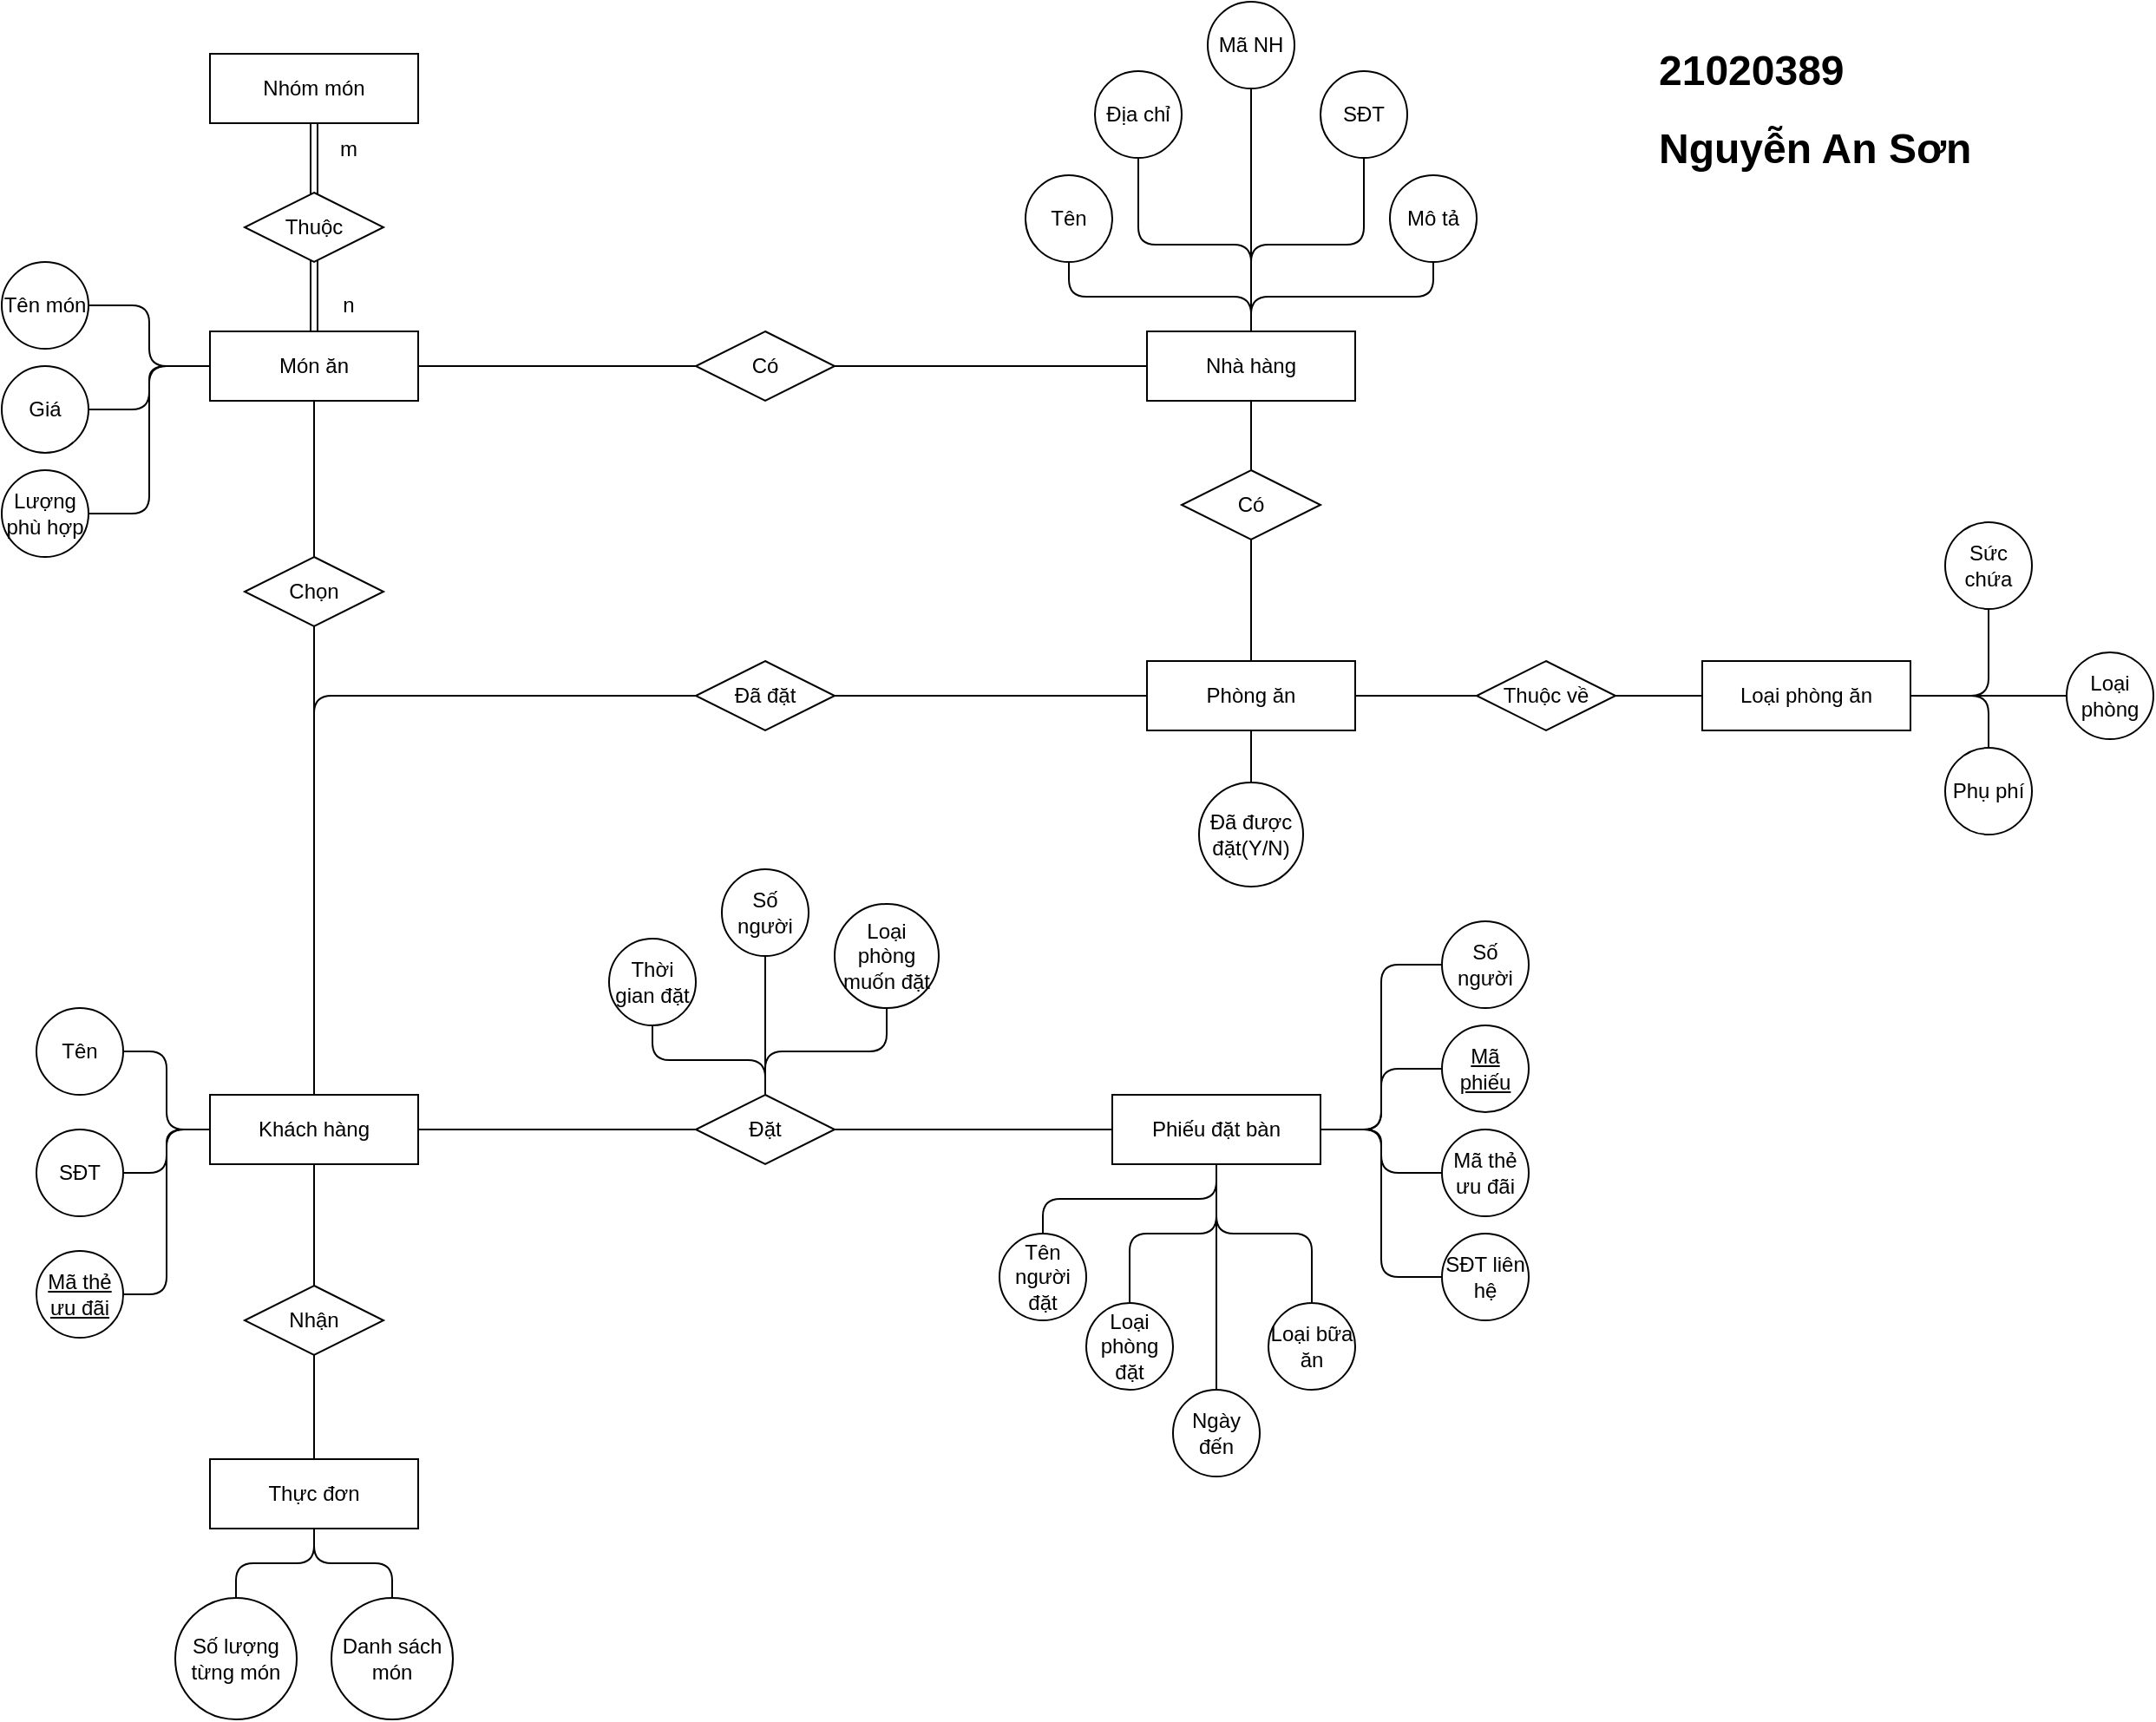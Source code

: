 <mxfile version="22.0.8" type="github">
  <diagram name="Trang-1" id="FpxIiEeP_6v5EUK2S-IX">
    <mxGraphModel dx="2503" dy="2181" grid="1" gridSize="10" guides="1" tooltips="1" connect="1" arrows="1" fold="1" page="1" pageScale="1" pageWidth="827" pageHeight="1169" math="0" shadow="0">
      <root>
        <mxCell id="0" />
        <mxCell id="1" parent="0" />
        <mxCell id="DRA87EG0KsoJvoNZxk-d-87" style="edgeStyle=orthogonalEdgeStyle;rounded=0;orthogonalLoop=1;jettySize=auto;html=1;exitX=1;exitY=0.5;exitDx=0;exitDy=0;entryX=0;entryY=0.5;entryDx=0;entryDy=0;endArrow=none;endFill=0;" edge="1" parent="1" source="DRA87EG0KsoJvoNZxk-d-1" target="DRA87EG0KsoJvoNZxk-d-3">
          <mxGeometry relative="1" as="geometry" />
        </mxCell>
        <mxCell id="DRA87EG0KsoJvoNZxk-d-1" value="Phòng ăn" style="rounded=0;whiteSpace=wrap;html=1;" vertex="1" parent="1">
          <mxGeometry x="700" y="-490" width="120" height="40" as="geometry" />
        </mxCell>
        <mxCell id="DRA87EG0KsoJvoNZxk-d-2" value="Phiếu đặt bàn" style="rounded=0;whiteSpace=wrap;html=1;" vertex="1" parent="1">
          <mxGeometry x="680" y="-240" width="120" height="40" as="geometry" />
        </mxCell>
        <mxCell id="DRA87EG0KsoJvoNZxk-d-3" value="Loại phòng ăn" style="rounded=0;whiteSpace=wrap;html=1;" vertex="1" parent="1">
          <mxGeometry x="1020" y="-490" width="120" height="40" as="geometry" />
        </mxCell>
        <mxCell id="DRA87EG0KsoJvoNZxk-d-61" style="edgeStyle=none;rounded=0;orthogonalLoop=1;jettySize=auto;html=1;exitX=1;exitY=0.5;exitDx=0;exitDy=0;entryX=0;entryY=0.5;entryDx=0;entryDy=0;endArrow=none;endFill=0;" edge="1" parent="1" source="DRA87EG0KsoJvoNZxk-d-4" target="DRA87EG0KsoJvoNZxk-d-2">
          <mxGeometry relative="1" as="geometry" />
        </mxCell>
        <mxCell id="DRA87EG0KsoJvoNZxk-d-105" style="edgeStyle=orthogonalEdgeStyle;rounded=1;orthogonalLoop=1;jettySize=auto;html=1;exitX=0.5;exitY=0;exitDx=0;exitDy=0;entryX=0;entryY=0.5;entryDx=0;entryDy=0;endArrow=none;endFill=0;" edge="1" parent="1" source="DRA87EG0KsoJvoNZxk-d-4" target="DRA87EG0KsoJvoNZxk-d-1">
          <mxGeometry relative="1" as="geometry" />
        </mxCell>
        <mxCell id="DRA87EG0KsoJvoNZxk-d-127" style="edgeStyle=orthogonalEdgeStyle;rounded=0;orthogonalLoop=1;jettySize=auto;html=1;exitX=0.5;exitY=1;exitDx=0;exitDy=0;entryX=0.5;entryY=0;entryDx=0;entryDy=0;endArrow=none;endFill=0;" edge="1" parent="1" source="DRA87EG0KsoJvoNZxk-d-4" target="DRA87EG0KsoJvoNZxk-d-125">
          <mxGeometry relative="1" as="geometry" />
        </mxCell>
        <mxCell id="DRA87EG0KsoJvoNZxk-d-146" style="edgeStyle=orthogonalEdgeStyle;rounded=0;orthogonalLoop=1;jettySize=auto;html=1;exitX=0.5;exitY=0;exitDx=0;exitDy=0;entryX=0.5;entryY=1;entryDx=0;entryDy=0;endArrow=none;endFill=0;" edge="1" parent="1" source="DRA87EG0KsoJvoNZxk-d-4" target="DRA87EG0KsoJvoNZxk-d-99">
          <mxGeometry relative="1" as="geometry" />
        </mxCell>
        <mxCell id="DRA87EG0KsoJvoNZxk-d-4" value="Khách hàng" style="rounded=0;whiteSpace=wrap;html=1;" vertex="1" parent="1">
          <mxGeometry x="160" y="-240" width="120" height="40" as="geometry" />
        </mxCell>
        <mxCell id="DRA87EG0KsoJvoNZxk-d-6" value="Đặt" style="rhombus;whiteSpace=wrap;html=1;" vertex="1" parent="1">
          <mxGeometry x="440" y="-240" width="80" height="40" as="geometry" />
        </mxCell>
        <mxCell id="DRA87EG0KsoJvoNZxk-d-62" style="edgeStyle=orthogonalEdgeStyle;rounded=1;orthogonalLoop=1;jettySize=auto;html=1;exitX=1;exitY=0.5;exitDx=0;exitDy=0;entryX=0;entryY=0.5;entryDx=0;entryDy=0;endArrow=none;endFill=0;" edge="1" parent="1" source="DRA87EG0KsoJvoNZxk-d-7" target="DRA87EG0KsoJvoNZxk-d-4">
          <mxGeometry relative="1" as="geometry" />
        </mxCell>
        <mxCell id="DRA87EG0KsoJvoNZxk-d-7" value="Tên" style="ellipse;whiteSpace=wrap;html=1;aspect=fixed;" vertex="1" parent="1">
          <mxGeometry x="60" y="-290" width="50" height="50" as="geometry" />
        </mxCell>
        <mxCell id="DRA87EG0KsoJvoNZxk-d-64" style="edgeStyle=orthogonalEdgeStyle;rounded=1;orthogonalLoop=1;jettySize=auto;html=1;exitX=1;exitY=0.5;exitDx=0;exitDy=0;entryX=0;entryY=0.5;entryDx=0;entryDy=0;endArrow=none;endFill=0;" edge="1" parent="1" source="DRA87EG0KsoJvoNZxk-d-8" target="DRA87EG0KsoJvoNZxk-d-4">
          <mxGeometry relative="1" as="geometry" />
        </mxCell>
        <mxCell id="DRA87EG0KsoJvoNZxk-d-8" value="Mã thẻ ưu đãi" style="ellipse;whiteSpace=wrap;html=1;aspect=fixed;fontStyle=4" vertex="1" parent="1">
          <mxGeometry x="60" y="-150" width="50" height="50" as="geometry" />
        </mxCell>
        <mxCell id="DRA87EG0KsoJvoNZxk-d-63" style="edgeStyle=orthogonalEdgeStyle;rounded=1;orthogonalLoop=1;jettySize=auto;html=1;exitX=1;exitY=0.5;exitDx=0;exitDy=0;entryX=0;entryY=0.5;entryDx=0;entryDy=0;endArrow=none;endFill=0;" edge="1" parent="1" source="DRA87EG0KsoJvoNZxk-d-9" target="DRA87EG0KsoJvoNZxk-d-4">
          <mxGeometry relative="1" as="geometry" />
        </mxCell>
        <mxCell id="DRA87EG0KsoJvoNZxk-d-9" value="SĐT" style="ellipse;whiteSpace=wrap;html=1;aspect=fixed;" vertex="1" parent="1">
          <mxGeometry x="60" y="-220" width="50" height="50" as="geometry" />
        </mxCell>
        <mxCell id="DRA87EG0KsoJvoNZxk-d-50" style="edgeStyle=orthogonalEdgeStyle;rounded=1;orthogonalLoop=1;jettySize=auto;html=1;exitX=0;exitY=0.5;exitDx=0;exitDy=0;entryX=1;entryY=0.5;entryDx=0;entryDy=0;endArrow=none;endFill=0;" edge="1" parent="1" source="DRA87EG0KsoJvoNZxk-d-11" target="DRA87EG0KsoJvoNZxk-d-2">
          <mxGeometry relative="1" as="geometry" />
        </mxCell>
        <mxCell id="DRA87EG0KsoJvoNZxk-d-11" value="&lt;u&gt;Mã phiếu&lt;/u&gt;" style="ellipse;whiteSpace=wrap;html=1;aspect=fixed;" vertex="1" parent="1">
          <mxGeometry x="870" y="-280" width="50" height="50" as="geometry" />
        </mxCell>
        <mxCell id="DRA87EG0KsoJvoNZxk-d-59" style="edgeStyle=orthogonalEdgeStyle;rounded=1;orthogonalLoop=1;jettySize=auto;html=1;exitX=0.5;exitY=0;exitDx=0;exitDy=0;entryX=0.5;entryY=1;entryDx=0;entryDy=0;endArrow=none;endFill=0;" edge="1" parent="1" source="DRA87EG0KsoJvoNZxk-d-13" target="DRA87EG0KsoJvoNZxk-d-2">
          <mxGeometry relative="1" as="geometry" />
        </mxCell>
        <mxCell id="DRA87EG0KsoJvoNZxk-d-13" value="Loại phòng đặt" style="ellipse;whiteSpace=wrap;html=1;aspect=fixed;" vertex="1" parent="1">
          <mxGeometry x="665" y="-120" width="50" height="50" as="geometry" />
        </mxCell>
        <mxCell id="DRA87EG0KsoJvoNZxk-d-49" style="edgeStyle=orthogonalEdgeStyle;rounded=1;orthogonalLoop=1;jettySize=auto;html=1;entryX=1;entryY=0.5;entryDx=0;entryDy=0;endArrow=none;endFill=0;" edge="1" parent="1" source="DRA87EG0KsoJvoNZxk-d-14" target="DRA87EG0KsoJvoNZxk-d-2">
          <mxGeometry relative="1" as="geometry" />
        </mxCell>
        <mxCell id="DRA87EG0KsoJvoNZxk-d-14" value="Số người" style="ellipse;whiteSpace=wrap;html=1;aspect=fixed;" vertex="1" parent="1">
          <mxGeometry x="870" y="-340" width="50" height="50" as="geometry" />
        </mxCell>
        <mxCell id="DRA87EG0KsoJvoNZxk-d-56" style="edgeStyle=orthogonalEdgeStyle;curved=1;rounded=0;orthogonalLoop=1;jettySize=auto;html=1;exitX=0.5;exitY=0;exitDx=0;exitDy=0;entryX=0.5;entryY=1;entryDx=0;entryDy=0;endArrow=none;endFill=0;" edge="1" parent="1" source="DRA87EG0KsoJvoNZxk-d-15" target="DRA87EG0KsoJvoNZxk-d-2">
          <mxGeometry relative="1" as="geometry" />
        </mxCell>
        <mxCell id="DRA87EG0KsoJvoNZxk-d-15" value="Ngày đến" style="ellipse;whiteSpace=wrap;html=1;aspect=fixed;" vertex="1" parent="1">
          <mxGeometry x="715" y="-70" width="50" height="50" as="geometry" />
        </mxCell>
        <mxCell id="DRA87EG0KsoJvoNZxk-d-55" style="edgeStyle=orthogonalEdgeStyle;rounded=1;orthogonalLoop=1;jettySize=auto;html=1;exitX=0.5;exitY=0;exitDx=0;exitDy=0;entryX=0.5;entryY=1;entryDx=0;entryDy=0;endArrow=none;endFill=0;" edge="1" parent="1" source="DRA87EG0KsoJvoNZxk-d-16" target="DRA87EG0KsoJvoNZxk-d-2">
          <mxGeometry relative="1" as="geometry" />
        </mxCell>
        <mxCell id="DRA87EG0KsoJvoNZxk-d-16" value="Loại bữa ăn" style="ellipse;whiteSpace=wrap;html=1;aspect=fixed;" vertex="1" parent="1">
          <mxGeometry x="770" y="-120" width="50" height="50" as="geometry" />
        </mxCell>
        <mxCell id="DRA87EG0KsoJvoNZxk-d-60" style="edgeStyle=orthogonalEdgeStyle;rounded=1;orthogonalLoop=1;jettySize=auto;html=1;exitX=0.5;exitY=0;exitDx=0;exitDy=0;entryX=0.5;entryY=1;entryDx=0;entryDy=0;endArrow=none;endFill=0;" edge="1" parent="1" source="DRA87EG0KsoJvoNZxk-d-17" target="DRA87EG0KsoJvoNZxk-d-2">
          <mxGeometry relative="1" as="geometry" />
        </mxCell>
        <mxCell id="DRA87EG0KsoJvoNZxk-d-17" value="Tên người đặt" style="ellipse;whiteSpace=wrap;html=1;aspect=fixed;" vertex="1" parent="1">
          <mxGeometry x="615" y="-160" width="50" height="50" as="geometry" />
        </mxCell>
        <mxCell id="DRA87EG0KsoJvoNZxk-d-54" style="edgeStyle=orthogonalEdgeStyle;rounded=1;orthogonalLoop=1;jettySize=auto;html=1;exitX=0;exitY=0.5;exitDx=0;exitDy=0;entryX=1;entryY=0.5;entryDx=0;entryDy=0;endArrow=none;endFill=0;" edge="1" parent="1" source="DRA87EG0KsoJvoNZxk-d-18" target="DRA87EG0KsoJvoNZxk-d-2">
          <mxGeometry relative="1" as="geometry" />
        </mxCell>
        <mxCell id="DRA87EG0KsoJvoNZxk-d-18" value="SĐT liên hệ" style="ellipse;whiteSpace=wrap;html=1;aspect=fixed;" vertex="1" parent="1">
          <mxGeometry x="870" y="-160" width="50" height="50" as="geometry" />
        </mxCell>
        <mxCell id="DRA87EG0KsoJvoNZxk-d-51" style="edgeStyle=orthogonalEdgeStyle;rounded=1;orthogonalLoop=1;jettySize=auto;html=1;exitX=0;exitY=0.5;exitDx=0;exitDy=0;entryX=1;entryY=0.5;entryDx=0;entryDy=0;endArrow=none;endFill=0;" edge="1" parent="1" source="DRA87EG0KsoJvoNZxk-d-19" target="DRA87EG0KsoJvoNZxk-d-2">
          <mxGeometry relative="1" as="geometry" />
        </mxCell>
        <mxCell id="DRA87EG0KsoJvoNZxk-d-19" value="Mã thẻ ưu đãi" style="ellipse;whiteSpace=wrap;html=1;aspect=fixed;" vertex="1" parent="1">
          <mxGeometry x="870" y="-220" width="50" height="50" as="geometry" />
        </mxCell>
        <mxCell id="DRA87EG0KsoJvoNZxk-d-109" style="edgeStyle=orthogonalEdgeStyle;rounded=0;orthogonalLoop=1;jettySize=auto;html=1;exitX=0;exitY=0.5;exitDx=0;exitDy=0;entryX=1;entryY=0.5;entryDx=0;entryDy=0;startArrow=none;startFill=0;strokeColor=default;endArrow=none;endFill=0;" edge="1" parent="1" source="DRA87EG0KsoJvoNZxk-d-39" target="DRA87EG0KsoJvoNZxk-d-99">
          <mxGeometry relative="1" as="geometry" />
        </mxCell>
        <mxCell id="DRA87EG0KsoJvoNZxk-d-124" style="edgeStyle=orthogonalEdgeStyle;rounded=0;orthogonalLoop=1;jettySize=auto;html=1;exitX=0.5;exitY=1;exitDx=0;exitDy=0;entryX=0.5;entryY=0;entryDx=0;entryDy=0;endArrow=none;endFill=0;" edge="1" parent="1" source="DRA87EG0KsoJvoNZxk-d-39" target="DRA87EG0KsoJvoNZxk-d-1">
          <mxGeometry relative="1" as="geometry" />
        </mxCell>
        <mxCell id="DRA87EG0KsoJvoNZxk-d-39" value="Nhà hàng" style="rounded=0;whiteSpace=wrap;html=1;" vertex="1" parent="1">
          <mxGeometry x="700" y="-680" width="120" height="40" as="geometry" />
        </mxCell>
        <mxCell id="DRA87EG0KsoJvoNZxk-d-44" style="edgeStyle=orthogonalEdgeStyle;rounded=0;orthogonalLoop=1;jettySize=auto;html=1;exitX=0.5;exitY=1;exitDx=0;exitDy=0;" edge="1" parent="1" source="DRA87EG0KsoJvoNZxk-d-15" target="DRA87EG0KsoJvoNZxk-d-15">
          <mxGeometry relative="1" as="geometry" />
        </mxCell>
        <mxCell id="DRA87EG0KsoJvoNZxk-d-5" value="Thuộc về" style="rhombus;whiteSpace=wrap;html=1;" vertex="1" parent="1">
          <mxGeometry x="890" y="-490" width="80" height="40" as="geometry" />
        </mxCell>
        <mxCell id="DRA87EG0KsoJvoNZxk-d-84" style="edgeStyle=orthogonalEdgeStyle;rounded=1;orthogonalLoop=1;jettySize=auto;html=1;exitX=0.5;exitY=1;exitDx=0;exitDy=0;entryX=1;entryY=0.5;entryDx=0;entryDy=0;endArrow=none;endFill=0;" edge="1" parent="1" source="DRA87EG0KsoJvoNZxk-d-81" target="DRA87EG0KsoJvoNZxk-d-3">
          <mxGeometry relative="1" as="geometry" />
        </mxCell>
        <mxCell id="DRA87EG0KsoJvoNZxk-d-81" value="Sức chứa" style="ellipse;whiteSpace=wrap;html=1;aspect=fixed;" vertex="1" parent="1">
          <mxGeometry x="1160" y="-570" width="50" height="50" as="geometry" />
        </mxCell>
        <mxCell id="DRA87EG0KsoJvoNZxk-d-85" style="edgeStyle=orthogonalEdgeStyle;rounded=1;orthogonalLoop=1;jettySize=auto;html=1;exitX=0;exitY=0.5;exitDx=0;exitDy=0;entryX=1;entryY=0.5;entryDx=0;entryDy=0;endArrow=none;endFill=0;" edge="1" parent="1" source="DRA87EG0KsoJvoNZxk-d-82" target="DRA87EG0KsoJvoNZxk-d-3">
          <mxGeometry relative="1" as="geometry" />
        </mxCell>
        <mxCell id="DRA87EG0KsoJvoNZxk-d-82" value="Loại phòng" style="ellipse;whiteSpace=wrap;html=1;aspect=fixed;" vertex="1" parent="1">
          <mxGeometry x="1230" y="-495" width="50" height="50" as="geometry" />
        </mxCell>
        <mxCell id="DRA87EG0KsoJvoNZxk-d-86" style="edgeStyle=orthogonalEdgeStyle;rounded=1;orthogonalLoop=1;jettySize=auto;html=1;exitX=0.5;exitY=0;exitDx=0;exitDy=0;entryX=1;entryY=0.5;entryDx=0;entryDy=0;endArrow=none;endFill=0;" edge="1" parent="1" source="DRA87EG0KsoJvoNZxk-d-83" target="DRA87EG0KsoJvoNZxk-d-3">
          <mxGeometry relative="1" as="geometry" />
        </mxCell>
        <mxCell id="DRA87EG0KsoJvoNZxk-d-83" value="Phụ phí" style="ellipse;whiteSpace=wrap;html=1;aspect=fixed;" vertex="1" parent="1">
          <mxGeometry x="1160" y="-440" width="50" height="50" as="geometry" />
        </mxCell>
        <mxCell id="DRA87EG0KsoJvoNZxk-d-89" style="edgeStyle=orthogonalEdgeStyle;rounded=0;orthogonalLoop=1;jettySize=auto;html=1;exitX=0.5;exitY=0;exitDx=0;exitDy=0;entryX=0.5;entryY=1;entryDx=0;entryDy=0;endArrow=none;endFill=0;" edge="1" parent="1" source="DRA87EG0KsoJvoNZxk-d-88" target="DRA87EG0KsoJvoNZxk-d-1">
          <mxGeometry relative="1" as="geometry" />
        </mxCell>
        <mxCell id="DRA87EG0KsoJvoNZxk-d-88" value="Đã được đặt(Y/N)" style="ellipse;whiteSpace=wrap;html=1;aspect=fixed;" vertex="1" parent="1">
          <mxGeometry x="730" y="-420" width="60" height="60" as="geometry" />
        </mxCell>
        <mxCell id="DRA87EG0KsoJvoNZxk-d-94" style="edgeStyle=orthogonalEdgeStyle;rounded=1;orthogonalLoop=1;jettySize=auto;html=1;exitX=0.5;exitY=1;exitDx=0;exitDy=0;entryX=0.5;entryY=0;entryDx=0;entryDy=0;endArrow=none;endFill=0;" edge="1" parent="1" source="DRA87EG0KsoJvoNZxk-d-91" target="DRA87EG0KsoJvoNZxk-d-6">
          <mxGeometry relative="1" as="geometry" />
        </mxCell>
        <mxCell id="DRA87EG0KsoJvoNZxk-d-91" value="Số người" style="ellipse;whiteSpace=wrap;html=1;aspect=fixed;" vertex="1" parent="1">
          <mxGeometry x="455" y="-370" width="50" height="50" as="geometry" />
        </mxCell>
        <mxCell id="DRA87EG0KsoJvoNZxk-d-95" style="edgeStyle=orthogonalEdgeStyle;rounded=1;orthogonalLoop=1;jettySize=auto;html=1;exitX=0.5;exitY=1;exitDx=0;exitDy=0;entryX=0.5;entryY=0;entryDx=0;entryDy=0;endArrow=none;endFill=0;" edge="1" parent="1" source="DRA87EG0KsoJvoNZxk-d-92" target="DRA87EG0KsoJvoNZxk-d-6">
          <mxGeometry relative="1" as="geometry" />
        </mxCell>
        <mxCell id="DRA87EG0KsoJvoNZxk-d-92" value="Loại phòng muốn đặt" style="ellipse;whiteSpace=wrap;html=1;aspect=fixed;" vertex="1" parent="1">
          <mxGeometry x="520" y="-350" width="60" height="60" as="geometry" />
        </mxCell>
        <mxCell id="DRA87EG0KsoJvoNZxk-d-98" style="edgeStyle=orthogonalEdgeStyle;rounded=1;orthogonalLoop=1;jettySize=auto;html=1;exitX=0.5;exitY=1;exitDx=0;exitDy=0;entryX=0.5;entryY=0;entryDx=0;entryDy=0;endArrow=none;endFill=0;" edge="1" parent="1" source="DRA87EG0KsoJvoNZxk-d-93" target="DRA87EG0KsoJvoNZxk-d-6">
          <mxGeometry relative="1" as="geometry" />
        </mxCell>
        <mxCell id="DRA87EG0KsoJvoNZxk-d-93" value="Thời gian đặt" style="ellipse;whiteSpace=wrap;html=1;aspect=fixed;" vertex="1" parent="1">
          <mxGeometry x="390" y="-330" width="50" height="50" as="geometry" />
        </mxCell>
        <mxCell id="DRA87EG0KsoJvoNZxk-d-112" style="edgeStyle=orthogonalEdgeStyle;rounded=0;orthogonalLoop=1;jettySize=auto;html=1;exitX=0.5;exitY=0;exitDx=0;exitDy=0;entryX=0.5;entryY=1;entryDx=0;entryDy=0;shape=link;" edge="1" parent="1" source="DRA87EG0KsoJvoNZxk-d-99" target="DRA87EG0KsoJvoNZxk-d-110">
          <mxGeometry relative="1" as="geometry" />
        </mxCell>
        <mxCell id="DRA87EG0KsoJvoNZxk-d-99" value="Món ăn" style="rounded=0;whiteSpace=wrap;html=1;" vertex="1" parent="1">
          <mxGeometry x="160" y="-680" width="120" height="40" as="geometry" />
        </mxCell>
        <mxCell id="DRA87EG0KsoJvoNZxk-d-38" value="Đã đặt" style="rhombus;whiteSpace=wrap;html=1;" vertex="1" parent="1">
          <mxGeometry x="440" y="-490" width="80" height="40" as="geometry" />
        </mxCell>
        <mxCell id="DRA87EG0KsoJvoNZxk-d-100" value="Chọn" style="rhombus;whiteSpace=wrap;html=1;" vertex="1" parent="1">
          <mxGeometry x="180" y="-550" width="80" height="40" as="geometry" />
        </mxCell>
        <mxCell id="DRA87EG0KsoJvoNZxk-d-108" value="Có" style="rhombus;whiteSpace=wrap;html=1;" vertex="1" parent="1">
          <mxGeometry x="440" y="-680" width="80" height="40" as="geometry" />
        </mxCell>
        <mxCell id="DRA87EG0KsoJvoNZxk-d-110" value="Nhóm món" style="rounded=0;whiteSpace=wrap;html=1;" vertex="1" parent="1">
          <mxGeometry x="160" y="-840" width="120" height="40" as="geometry" />
        </mxCell>
        <mxCell id="DRA87EG0KsoJvoNZxk-d-111" value="Thuộc" style="rhombus;whiteSpace=wrap;html=1;" vertex="1" parent="1">
          <mxGeometry x="180" y="-760" width="80" height="40" as="geometry" />
        </mxCell>
        <mxCell id="DRA87EG0KsoJvoNZxk-d-65" value="Có" style="rhombus;whiteSpace=wrap;html=1;" vertex="1" parent="1">
          <mxGeometry x="720" y="-600" width="80" height="40" as="geometry" />
        </mxCell>
        <mxCell id="DRA87EG0KsoJvoNZxk-d-121" style="edgeStyle=orthogonalEdgeStyle;rounded=1;orthogonalLoop=1;jettySize=auto;html=1;exitX=1;exitY=0.5;exitDx=0;exitDy=0;entryX=0;entryY=0.5;entryDx=0;entryDy=0;endArrow=none;endFill=0;" edge="1" parent="1" source="DRA87EG0KsoJvoNZxk-d-118" target="DRA87EG0KsoJvoNZxk-d-99">
          <mxGeometry relative="1" as="geometry" />
        </mxCell>
        <mxCell id="DRA87EG0KsoJvoNZxk-d-118" value="Tên món" style="ellipse;whiteSpace=wrap;html=1;aspect=fixed;" vertex="1" parent="1">
          <mxGeometry x="40" y="-720" width="50" height="50" as="geometry" />
        </mxCell>
        <mxCell id="DRA87EG0KsoJvoNZxk-d-122" style="edgeStyle=orthogonalEdgeStyle;rounded=1;orthogonalLoop=1;jettySize=auto;html=1;exitX=1;exitY=0.5;exitDx=0;exitDy=0;entryX=0;entryY=0.5;entryDx=0;entryDy=0;endArrow=none;endFill=0;" edge="1" parent="1" source="DRA87EG0KsoJvoNZxk-d-119" target="DRA87EG0KsoJvoNZxk-d-99">
          <mxGeometry relative="1" as="geometry" />
        </mxCell>
        <mxCell id="DRA87EG0KsoJvoNZxk-d-119" value="Giá" style="ellipse;whiteSpace=wrap;html=1;aspect=fixed;" vertex="1" parent="1">
          <mxGeometry x="40" y="-660" width="50" height="50" as="geometry" />
        </mxCell>
        <mxCell id="DRA87EG0KsoJvoNZxk-d-123" style="edgeStyle=orthogonalEdgeStyle;rounded=1;orthogonalLoop=1;jettySize=auto;html=1;exitX=1;exitY=0.5;exitDx=0;exitDy=0;entryX=0;entryY=0.5;entryDx=0;entryDy=0;endArrow=none;endFill=0;" edge="1" parent="1" source="DRA87EG0KsoJvoNZxk-d-120" target="DRA87EG0KsoJvoNZxk-d-99">
          <mxGeometry relative="1" as="geometry" />
        </mxCell>
        <mxCell id="DRA87EG0KsoJvoNZxk-d-120" value="Lượng phù hợp" style="ellipse;whiteSpace=wrap;html=1;aspect=fixed;" vertex="1" parent="1">
          <mxGeometry x="40" y="-600" width="50" height="50" as="geometry" />
        </mxCell>
        <mxCell id="DRA87EG0KsoJvoNZxk-d-125" value="Thực đơn" style="rounded=0;whiteSpace=wrap;html=1;" vertex="1" parent="1">
          <mxGeometry x="160" y="-30" width="120" height="40" as="geometry" />
        </mxCell>
        <mxCell id="DRA87EG0KsoJvoNZxk-d-126" value="Nhận" style="rhombus;whiteSpace=wrap;html=1;" vertex="1" parent="1">
          <mxGeometry x="180" y="-130" width="80" height="40" as="geometry" />
        </mxCell>
        <mxCell id="DRA87EG0KsoJvoNZxk-d-131" style="edgeStyle=orthogonalEdgeStyle;rounded=1;orthogonalLoop=1;jettySize=auto;html=1;exitX=0.5;exitY=0;exitDx=0;exitDy=0;entryX=0.5;entryY=1;entryDx=0;entryDy=0;endArrow=none;endFill=0;" edge="1" parent="1" source="DRA87EG0KsoJvoNZxk-d-129" target="DRA87EG0KsoJvoNZxk-d-125">
          <mxGeometry relative="1" as="geometry" />
        </mxCell>
        <mxCell id="DRA87EG0KsoJvoNZxk-d-129" value="Số lượng từng món" style="ellipse;whiteSpace=wrap;html=1;aspect=fixed;" vertex="1" parent="1">
          <mxGeometry x="140" y="50" width="70" height="70" as="geometry" />
        </mxCell>
        <mxCell id="DRA87EG0KsoJvoNZxk-d-132" style="edgeStyle=orthogonalEdgeStyle;rounded=1;orthogonalLoop=1;jettySize=auto;html=1;exitX=0.5;exitY=0;exitDx=0;exitDy=0;entryX=0.5;entryY=1;entryDx=0;entryDy=0;endArrow=none;endFill=0;" edge="1" parent="1" source="DRA87EG0KsoJvoNZxk-d-130" target="DRA87EG0KsoJvoNZxk-d-125">
          <mxGeometry relative="1" as="geometry" />
        </mxCell>
        <mxCell id="DRA87EG0KsoJvoNZxk-d-130" value="Danh sách món" style="ellipse;whiteSpace=wrap;html=1;aspect=fixed;" vertex="1" parent="1">
          <mxGeometry x="230" y="50" width="70" height="70" as="geometry" />
        </mxCell>
        <mxCell id="DRA87EG0KsoJvoNZxk-d-142" style="edgeStyle=orthogonalEdgeStyle;rounded=1;orthogonalLoop=1;jettySize=auto;html=1;exitX=0.5;exitY=1;exitDx=0;exitDy=0;entryX=0.5;entryY=0;entryDx=0;entryDy=0;endArrow=none;endFill=0;" edge="1" parent="1" source="DRA87EG0KsoJvoNZxk-d-135" target="DRA87EG0KsoJvoNZxk-d-39">
          <mxGeometry relative="1" as="geometry" />
        </mxCell>
        <mxCell id="DRA87EG0KsoJvoNZxk-d-135" value="Tên" style="ellipse;whiteSpace=wrap;html=1;aspect=fixed;" vertex="1" parent="1">
          <mxGeometry x="630" y="-770" width="50" height="50" as="geometry" />
        </mxCell>
        <mxCell id="DRA87EG0KsoJvoNZxk-d-139" style="edgeStyle=orthogonalEdgeStyle;rounded=1;orthogonalLoop=1;jettySize=auto;html=1;exitX=0.5;exitY=1;exitDx=0;exitDy=0;entryX=0.5;entryY=0;entryDx=0;entryDy=0;endArrow=none;endFill=0;" edge="1" parent="1" source="DRA87EG0KsoJvoNZxk-d-136" target="DRA87EG0KsoJvoNZxk-d-39">
          <mxGeometry relative="1" as="geometry" />
        </mxCell>
        <mxCell id="DRA87EG0KsoJvoNZxk-d-136" value="Địa chỉ" style="ellipse;whiteSpace=wrap;html=1;aspect=fixed;" vertex="1" parent="1">
          <mxGeometry x="670" y="-830" width="50" height="50" as="geometry" />
        </mxCell>
        <mxCell id="DRA87EG0KsoJvoNZxk-d-140" style="edgeStyle=orthogonalEdgeStyle;rounded=1;orthogonalLoop=1;jettySize=auto;html=1;exitX=0.5;exitY=1;exitDx=0;exitDy=0;entryX=0.5;entryY=0;entryDx=0;entryDy=0;endArrow=none;endFill=0;" edge="1" parent="1" source="DRA87EG0KsoJvoNZxk-d-137" target="DRA87EG0KsoJvoNZxk-d-39">
          <mxGeometry relative="1" as="geometry" />
        </mxCell>
        <mxCell id="DRA87EG0KsoJvoNZxk-d-137" value="SĐT" style="ellipse;whiteSpace=wrap;html=1;aspect=fixed;" vertex="1" parent="1">
          <mxGeometry x="800" y="-830" width="50" height="50" as="geometry" />
        </mxCell>
        <mxCell id="DRA87EG0KsoJvoNZxk-d-141" style="edgeStyle=orthogonalEdgeStyle;rounded=1;orthogonalLoop=1;jettySize=auto;html=1;exitX=0.5;exitY=1;exitDx=0;exitDy=0;entryX=0.5;entryY=0;entryDx=0;entryDy=0;endArrow=none;endFill=0;" edge="1" parent="1" source="DRA87EG0KsoJvoNZxk-d-138" target="DRA87EG0KsoJvoNZxk-d-39">
          <mxGeometry relative="1" as="geometry" />
        </mxCell>
        <mxCell id="DRA87EG0KsoJvoNZxk-d-138" value="Mô tả" style="ellipse;whiteSpace=wrap;html=1;aspect=fixed;" vertex="1" parent="1">
          <mxGeometry x="840" y="-770" width="50" height="50" as="geometry" />
        </mxCell>
        <mxCell id="DRA87EG0KsoJvoNZxk-d-143" value="m" style="text;html=1;strokeColor=none;fillColor=none;align=center;verticalAlign=middle;whiteSpace=wrap;rounded=0;" vertex="1" parent="1">
          <mxGeometry x="210" y="-800" width="60" height="30" as="geometry" />
        </mxCell>
        <mxCell id="DRA87EG0KsoJvoNZxk-d-145" value="n" style="text;html=1;strokeColor=none;fillColor=none;align=center;verticalAlign=middle;whiteSpace=wrap;rounded=0;" vertex="1" parent="1">
          <mxGeometry x="210" y="-710" width="60" height="30" as="geometry" />
        </mxCell>
        <mxCell id="DRA87EG0KsoJvoNZxk-d-148" style="edgeStyle=orthogonalEdgeStyle;rounded=0;orthogonalLoop=1;jettySize=auto;html=1;exitX=0.5;exitY=1;exitDx=0;exitDy=0;entryX=0.5;entryY=0;entryDx=0;entryDy=0;endArrow=none;endFill=0;" edge="1" parent="1" source="DRA87EG0KsoJvoNZxk-d-147" target="DRA87EG0KsoJvoNZxk-d-39">
          <mxGeometry relative="1" as="geometry" />
        </mxCell>
        <mxCell id="DRA87EG0KsoJvoNZxk-d-147" value="Mã NH" style="ellipse;whiteSpace=wrap;html=1;aspect=fixed;" vertex="1" parent="1">
          <mxGeometry x="735" y="-870" width="50" height="50" as="geometry" />
        </mxCell>
        <mxCell id="DRA87EG0KsoJvoNZxk-d-149" value="&lt;h1&gt;21020389&lt;/h1&gt;&lt;h1&gt;Nguyễn An Sơn&lt;/h1&gt;" style="text;html=1;strokeColor=none;fillColor=none;spacing=5;spacingTop=-20;whiteSpace=wrap;overflow=hidden;rounded=0;" vertex="1" parent="1">
          <mxGeometry x="990" y="-850" width="190" height="120" as="geometry" />
        </mxCell>
      </root>
    </mxGraphModel>
  </diagram>
</mxfile>
